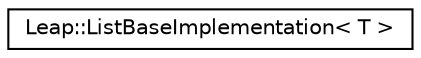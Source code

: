 digraph "Graphical Class Hierarchy"
{
  edge [fontname="Helvetica",fontsize="10",labelfontname="Helvetica",labelfontsize="10"];
  node [fontname="Helvetica",fontsize="10",shape=record];
  rankdir="LR";
  Node0 [label="Leap::ListBaseImplementation\< T \>",height=0.2,width=0.4,color="black", fillcolor="white", style="filled",URL="$class_leap_1_1_list_base_implementation.html"];
}
